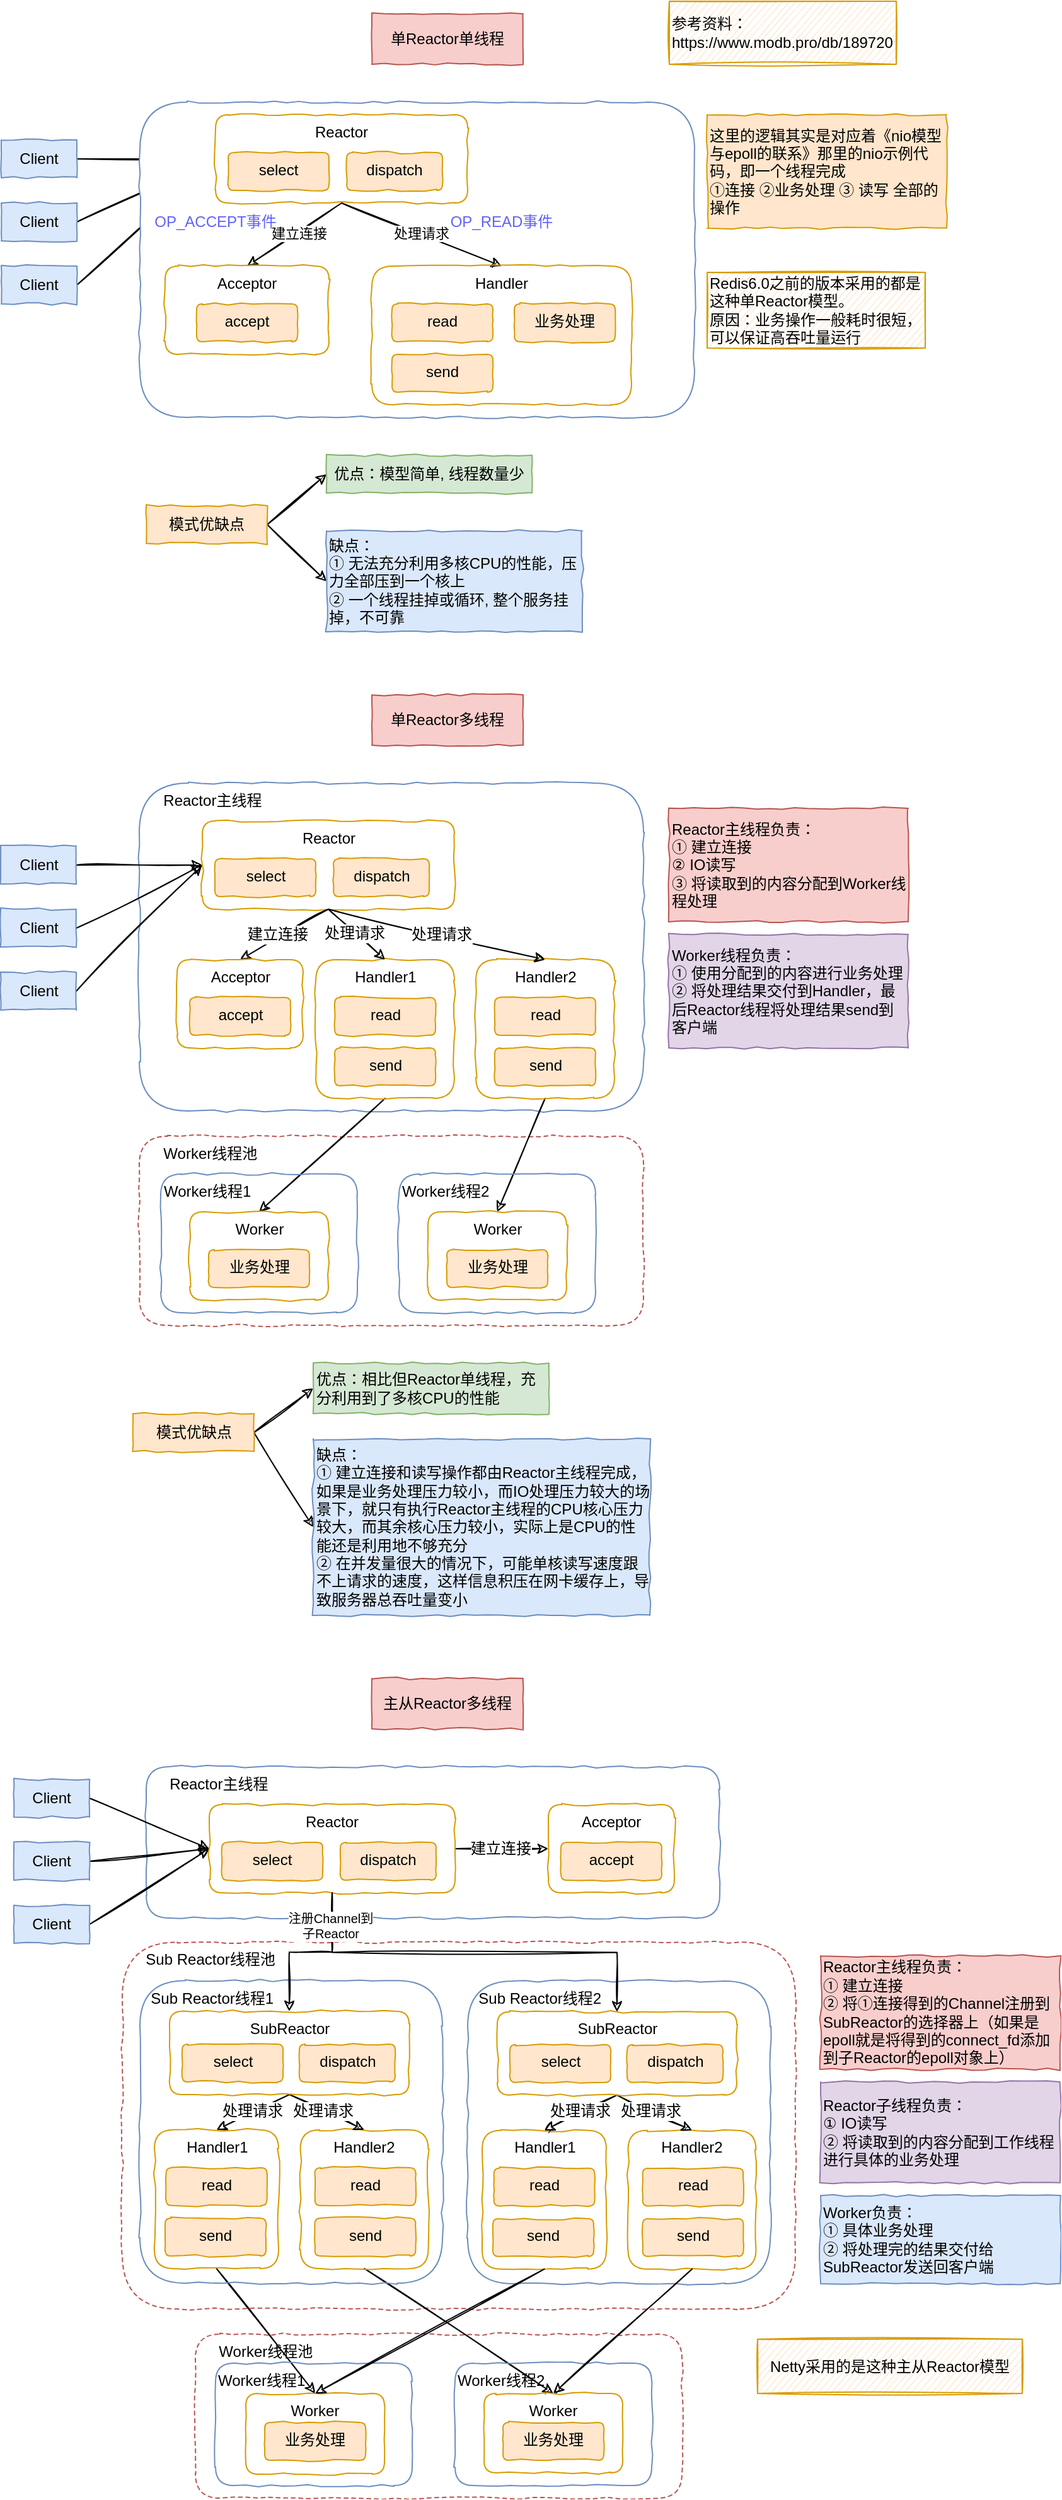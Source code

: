 <mxfile>
    <diagram id="I86MAwql4gNrDcnPmCuA" name="第 1 页">
        <mxGraphModel dx="964" dy="665" grid="1" gridSize="10" guides="1" tooltips="1" connect="1" arrows="1" fold="1" page="1" pageScale="1" pageWidth="827" pageHeight="1169" math="0" shadow="0">
            <root>
                <mxCell id="0"/>
                <mxCell id="1" parent="0"/>
                <mxCell id="76" value="&amp;nbsp; &amp;nbsp; &amp;nbsp;Worker线程池" style="rounded=1;whiteSpace=wrap;html=1;comic=1;fillColor=#FFFFFF;strokeColor=#b85450;align=left;verticalAlign=top;dashed=1;" parent="1" vertex="1">
                    <mxGeometry x="169.5" y="930" width="400" height="150" as="geometry"/>
                </mxCell>
                <mxCell id="145" value="&amp;nbsp; &amp;nbsp; &amp;nbsp;Worker线程池" style="rounded=1;whiteSpace=wrap;html=1;comic=1;fillColor=#FFFFFF;strokeColor=#b85450;align=left;verticalAlign=top;dashed=1;" parent="1" vertex="1">
                    <mxGeometry x="214" y="1880" width="386" height="130" as="geometry"/>
                </mxCell>
                <mxCell id="153" value="&amp;nbsp; &amp;nbsp; &amp;nbsp;Sub Reactor线程池" style="rounded=1;whiteSpace=wrap;html=1;comic=1;fillColor=#FFFFFF;strokeColor=#b85450;align=left;verticalAlign=top;dashed=1;" parent="1" vertex="1">
                    <mxGeometry x="156" y="1569.17" width="534" height="290.83" as="geometry"/>
                </mxCell>
                <mxCell id="2" value="单Reactor单线程" style="rounded=0;whiteSpace=wrap;html=1;comic=1;fillColor=#f8cecc;strokeColor=#b85450;" parent="1" vertex="1">
                    <mxGeometry x="354" y="40" width="120" height="40" as="geometry"/>
                </mxCell>
                <mxCell id="8" style="edgeStyle=none;html=1;exitX=1;exitY=0.5;exitDx=0;exitDy=0;entryX=0;entryY=0.5;entryDx=0;entryDy=0;sketch=1;" parent="1" source="3" target="7" edge="1">
                    <mxGeometry relative="1" as="geometry"/>
                </mxCell>
                <mxCell id="3" value="Client" style="rounded=0;whiteSpace=wrap;html=1;comic=1;fillColor=#dae8fc;strokeColor=#6c8ebf;" parent="1" vertex="1">
                    <mxGeometry x="60" y="140" width="60" height="30" as="geometry"/>
                </mxCell>
                <mxCell id="9" style="edgeStyle=none;html=1;exitX=1;exitY=0.5;exitDx=0;exitDy=0;entryX=0;entryY=0.5;entryDx=0;entryDy=0;sketch=1;" parent="1" source="4" target="7" edge="1">
                    <mxGeometry relative="1" as="geometry"/>
                </mxCell>
                <mxCell id="4" value="Client" style="rounded=0;whiteSpace=wrap;html=1;comic=1;fillColor=#dae8fc;strokeColor=#6c8ebf;" parent="1" vertex="1">
                    <mxGeometry x="60" y="190" width="60" height="30" as="geometry"/>
                </mxCell>
                <mxCell id="10" style="edgeStyle=none;sketch=1;html=1;exitX=1;exitY=0.5;exitDx=0;exitDy=0;entryX=0;entryY=0.5;entryDx=0;entryDy=0;" parent="1" source="5" target="7" edge="1">
                    <mxGeometry relative="1" as="geometry"/>
                </mxCell>
                <mxCell id="5" value="Client" style="rounded=0;whiteSpace=wrap;html=1;comic=1;fillColor=#dae8fc;strokeColor=#6c8ebf;" parent="1" vertex="1">
                    <mxGeometry x="60" y="240" width="60" height="30" as="geometry"/>
                </mxCell>
                <mxCell id="6" value="" style="rounded=1;whiteSpace=wrap;html=1;comic=1;fillColor=#FFFFFF;strokeColor=#6c8ebf;align=left;verticalAlign=top;" parent="1" vertex="1">
                    <mxGeometry x="170" y="110" width="440" height="250" as="geometry"/>
                </mxCell>
                <mxCell id="17" style="edgeStyle=none;sketch=1;html=1;exitX=0.5;exitY=1;exitDx=0;exitDy=0;entryX=0.5;entryY=0;entryDx=0;entryDy=0;" parent="1" source="7" target="14" edge="1">
                    <mxGeometry relative="1" as="geometry"/>
                </mxCell>
                <mxCell id="18" value="建立连接" style="edgeLabel;html=1;align=center;verticalAlign=middle;resizable=0;points=[];" parent="17" vertex="1" connectable="0">
                    <mxGeometry x="0.349" y="2" relative="1" as="geometry">
                        <mxPoint x="15" y="-12" as="offset"/>
                    </mxGeometry>
                </mxCell>
                <mxCell id="22" style="edgeStyle=none;sketch=1;html=1;exitX=0.5;exitY=1;exitDx=0;exitDy=0;entryX=0.5;entryY=0;entryDx=0;entryDy=0;" parent="1" source="7" target="20" edge="1">
                    <mxGeometry relative="1" as="geometry"/>
                </mxCell>
                <mxCell id="23" value="处理请求" style="edgeLabel;html=1;align=center;verticalAlign=middle;resizable=0;points=[];" parent="22" vertex="1" connectable="0">
                    <mxGeometry x="-0.228" y="-3" relative="1" as="geometry">
                        <mxPoint x="15" y="2" as="offset"/>
                    </mxGeometry>
                </mxCell>
                <mxCell id="16" value="" style="group" parent="1" vertex="1" connectable="0">
                    <mxGeometry x="190" y="240" width="130" height="70" as="geometry"/>
                </mxCell>
                <mxCell id="14" value="Acceptor" style="rounded=1;whiteSpace=wrap;html=1;comic=1;fillColor=none;strokeColor=#d79b00;align=center;absoluteArcSize=0;verticalAlign=top;" parent="16" vertex="1">
                    <mxGeometry width="130" height="70" as="geometry"/>
                </mxCell>
                <mxCell id="15" value="accept" style="rounded=1;whiteSpace=wrap;html=1;comic=1;fillColor=#ffe6cc;strokeColor=#d79b00;align=center;absoluteArcSize=0;verticalAlign=top;" parent="16" vertex="1">
                    <mxGeometry x="25" y="30" width="80" height="30" as="geometry"/>
                </mxCell>
                <mxCell id="20" value="Handler" style="rounded=1;whiteSpace=wrap;html=1;comic=1;fillColor=none;strokeColor=#d79b00;align=center;absoluteArcSize=0;verticalAlign=top;" parent="1" vertex="1">
                    <mxGeometry x="354" y="240" width="206" height="110" as="geometry"/>
                </mxCell>
                <mxCell id="21" value="read" style="rounded=1;whiteSpace=wrap;html=1;comic=1;fillColor=#ffe6cc;strokeColor=#d79b00;align=center;absoluteArcSize=0;verticalAlign=top;" parent="1" vertex="1">
                    <mxGeometry x="370" y="270" width="80" height="30" as="geometry"/>
                </mxCell>
                <mxCell id="24" value="send" style="rounded=1;whiteSpace=wrap;html=1;comic=1;fillColor=#ffe6cc;strokeColor=#d79b00;align=center;absoluteArcSize=0;verticalAlign=top;" parent="1" vertex="1">
                    <mxGeometry x="370" y="310" width="80" height="30" as="geometry"/>
                </mxCell>
                <mxCell id="25" value="业务处理" style="rounded=1;whiteSpace=wrap;html=1;comic=1;fillColor=#ffe6cc;strokeColor=#d79b00;align=center;absoluteArcSize=0;verticalAlign=top;" parent="1" vertex="1">
                    <mxGeometry x="467" y="270" width="80" height="30" as="geometry"/>
                </mxCell>
                <mxCell id="26" value="这里的逻辑其实是对应着《nio模型与epoll的联系》那里的nio示例代码，即一个线程完成&lt;br&gt;①连接 ②业务处理 ③ 读写 全部的操作" style="rounded=0;whiteSpace=wrap;html=1;comic=1;fillColor=#ffe6cc;strokeColor=#d79b00;align=left;absoluteArcSize=0;verticalAlign=middle;" parent="1" vertex="1">
                    <mxGeometry x="620" y="120" width="190" height="90" as="geometry"/>
                </mxCell>
                <mxCell id="27" value="&lt;font style=&quot;font-size: 12px&quot; color=&quot;#6262fc&quot;&gt;OP_ACCEPT事件&lt;/font&gt;" style="rounded=0;whiteSpace=wrap;html=1;comic=1;fillColor=none;strokeColor=none;align=center;absoluteArcSize=0;verticalAlign=middle;sketch=1;" parent="1" vertex="1">
                    <mxGeometry x="180" y="190" width="100" height="30" as="geometry"/>
                </mxCell>
                <mxCell id="28" value="&lt;font style=&quot;font-size: 12px&quot; color=&quot;#6262fc&quot;&gt;OP_READ事件&lt;/font&gt;" style="rounded=0;whiteSpace=wrap;html=1;comic=1;fillColor=none;strokeColor=none;align=center;absoluteArcSize=0;verticalAlign=middle;sketch=1;" parent="1" vertex="1">
                    <mxGeometry x="407" y="190" width="100" height="30" as="geometry"/>
                </mxCell>
                <mxCell id="32" style="edgeStyle=none;sketch=1;html=1;exitX=1;exitY=0.5;exitDx=0;exitDy=0;entryX=0;entryY=0.5;entryDx=0;entryDy=0;fontSize=10;fontColor=#6262FC;" parent="1" source="29" target="30" edge="1">
                    <mxGeometry relative="1" as="geometry"/>
                </mxCell>
                <mxCell id="33" style="edgeStyle=none;sketch=1;html=1;exitX=1;exitY=0.5;exitDx=0;exitDy=0;entryX=0;entryY=0.5;entryDx=0;entryDy=0;fontSize=10;fontColor=#6262FC;" parent="1" source="29" target="31" edge="1">
                    <mxGeometry relative="1" as="geometry"/>
                </mxCell>
                <mxCell id="29" value="模式优缺点" style="rounded=0;whiteSpace=wrap;html=1;comic=1;fillColor=#ffe6cc;strokeColor=#d79b00;align=center;absoluteArcSize=0;verticalAlign=middle;" parent="1" vertex="1">
                    <mxGeometry x="175" y="430" width="96" height="30" as="geometry"/>
                </mxCell>
                <mxCell id="30" value="优点：模型简单, 线程数量少" style="rounded=0;whiteSpace=wrap;html=1;comic=1;fillColor=#d5e8d4;strokeColor=#82b366;align=center;absoluteArcSize=0;verticalAlign=middle;" parent="1" vertex="1">
                    <mxGeometry x="318" y="390" width="163" height="30" as="geometry"/>
                </mxCell>
                <mxCell id="31" value="缺点：&lt;br&gt;① 无法充分利用多核CPU的性能，压力全部压到一个核上&lt;br&gt;②&amp;nbsp;⼀个线程挂掉或循环, 整个服务挂掉，不可靠" style="rounded=0;whiteSpace=wrap;html=1;comic=1;fillColor=#dae8fc;strokeColor=#6c8ebf;align=left;absoluteArcSize=0;verticalAlign=middle;" parent="1" vertex="1">
                    <mxGeometry x="318" y="450" width="203" height="80" as="geometry"/>
                </mxCell>
                <mxCell id="37" value="单Reactor多线程" style="rounded=0;whiteSpace=wrap;html=1;comic=1;fillColor=#f8cecc;strokeColor=#b85450;" parent="1" vertex="1">
                    <mxGeometry x="354" y="580" width="120" height="40" as="geometry"/>
                </mxCell>
                <mxCell id="38" value="&amp;nbsp; &amp;nbsp; &amp;nbsp;Reactor主线程" style="rounded=1;whiteSpace=wrap;html=1;comic=1;fillColor=#FFFFFF;strokeColor=#6c8ebf;align=left;verticalAlign=top;" parent="1" vertex="1">
                    <mxGeometry x="169.5" y="650" width="400" height="260" as="geometry"/>
                </mxCell>
                <mxCell id="48" style="edgeStyle=none;sketch=1;html=1;exitX=1;exitY=0.5;exitDx=0;exitDy=0;entryX=0;entryY=0.5;entryDx=0;entryDy=0;fontSize=10;fontColor=#6262FC;" parent="1" source="39" target="45" edge="1">
                    <mxGeometry relative="1" as="geometry"/>
                </mxCell>
                <mxCell id="39" value="Client" style="rounded=0;whiteSpace=wrap;html=1;comic=1;fillColor=#dae8fc;strokeColor=#6c8ebf;" parent="1" vertex="1">
                    <mxGeometry x="59.5" y="700" width="60" height="30" as="geometry"/>
                </mxCell>
                <mxCell id="49" style="edgeStyle=none;sketch=1;html=1;exitX=1;exitY=0.5;exitDx=0;exitDy=0;fontSize=10;fontColor=#6262FC;entryX=0;entryY=0.5;entryDx=0;entryDy=0;" parent="1" source="40" target="45" edge="1">
                    <mxGeometry relative="1" as="geometry"/>
                </mxCell>
                <mxCell id="40" value="Client" style="rounded=0;whiteSpace=wrap;html=1;comic=1;fillColor=#dae8fc;strokeColor=#6c8ebf;" parent="1" vertex="1">
                    <mxGeometry x="59.5" y="750" width="60" height="30" as="geometry"/>
                </mxCell>
                <mxCell id="50" style="edgeStyle=none;sketch=1;html=1;exitX=1;exitY=0.5;exitDx=0;exitDy=0;entryX=0;entryY=0.5;entryDx=0;entryDy=0;fontSize=10;fontColor=#6262FC;" parent="1" source="41" target="45" edge="1">
                    <mxGeometry relative="1" as="geometry"/>
                </mxCell>
                <mxCell id="41" value="Client" style="rounded=0;whiteSpace=wrap;html=1;comic=1;fillColor=#dae8fc;strokeColor=#6c8ebf;" parent="1" vertex="1">
                    <mxGeometry x="59.5" y="800" width="60" height="30" as="geometry"/>
                </mxCell>
                <mxCell id="43" value="" style="group" parent="1" vertex="1" connectable="0">
                    <mxGeometry x="230" y="120" width="200" height="70" as="geometry"/>
                </mxCell>
                <mxCell id="7" value="Reactor" style="rounded=1;whiteSpace=wrap;html=1;comic=1;fillColor=none;strokeColor=#d79b00;align=center;absoluteArcSize=0;verticalAlign=top;" parent="43" vertex="1">
                    <mxGeometry width="200" height="70" as="geometry"/>
                </mxCell>
                <mxCell id="12" value="select" style="rounded=1;whiteSpace=wrap;html=1;comic=1;fillColor=#ffe6cc;strokeColor=#d79b00;align=center;absoluteArcSize=0;verticalAlign=top;" parent="43" vertex="1">
                    <mxGeometry x="10" y="30" width="80" height="30" as="geometry"/>
                </mxCell>
                <mxCell id="13" value="dispatch" style="rounded=1;whiteSpace=wrap;html=1;comic=1;fillColor=#ffe6cc;strokeColor=#d79b00;align=center;absoluteArcSize=0;verticalAlign=top;" parent="43" vertex="1">
                    <mxGeometry x="104" y="30" width="76" height="30" as="geometry"/>
                </mxCell>
                <mxCell id="44" value="" style="group" parent="1" vertex="1" connectable="0">
                    <mxGeometry x="219.5" y="680" width="200" height="70" as="geometry"/>
                </mxCell>
                <mxCell id="45" value="Reactor" style="rounded=1;whiteSpace=wrap;html=1;comic=1;fillColor=none;strokeColor=#d79b00;align=center;absoluteArcSize=0;verticalAlign=top;" parent="44" vertex="1">
                    <mxGeometry width="200" height="70" as="geometry"/>
                </mxCell>
                <mxCell id="46" value="select" style="rounded=1;whiteSpace=wrap;html=1;comic=1;fillColor=#ffe6cc;strokeColor=#d79b00;align=center;absoluteArcSize=0;verticalAlign=top;" parent="44" vertex="1">
                    <mxGeometry x="10" y="30" width="80" height="30" as="geometry"/>
                </mxCell>
                <mxCell id="47" value="dispatch" style="rounded=1;whiteSpace=wrap;html=1;comic=1;fillColor=#ffe6cc;strokeColor=#d79b00;align=center;absoluteArcSize=0;verticalAlign=top;" parent="44" vertex="1">
                    <mxGeometry x="104" y="30" width="76" height="30" as="geometry"/>
                </mxCell>
                <mxCell id="54" style="edgeStyle=none;sketch=1;html=1;exitX=0.5;exitY=1;exitDx=0;exitDy=0;entryX=0.5;entryY=0;entryDx=0;entryDy=0;fontSize=10;fontColor=#6262FC;" parent="1" source="45" target="52" edge="1">
                    <mxGeometry relative="1" as="geometry"/>
                </mxCell>
                <mxCell id="73" value="&lt;font color=&quot;#000000&quot; style=&quot;font-size: 12px&quot;&gt;建立连接&lt;/font&gt;" style="edgeLabel;html=1;align=center;verticalAlign=middle;resizable=0;points=[];fontSize=10;fontColor=#6262FC;" parent="54" vertex="1" connectable="0">
                    <mxGeometry x="0.226" y="-1" relative="1" as="geometry">
                        <mxPoint x="3" y="-4" as="offset"/>
                    </mxGeometry>
                </mxCell>
                <mxCell id="55" value="Redis6.0之前的版本采用的都是这种单Reactor模型。&lt;br&gt;原因：业务操作一般耗时很短，可以保证高吞吐量运行" style="rounded=0;whiteSpace=wrap;html=1;comic=1;fillColor=#ffe6cc;strokeColor=#d79b00;align=left;absoluteArcSize=0;verticalAlign=middle;sketch=1;" parent="1" vertex="1">
                    <mxGeometry x="620" y="245" width="173" height="60" as="geometry"/>
                </mxCell>
                <mxCell id="85" style="edgeStyle=none;sketch=1;html=1;exitX=0.5;exitY=1;exitDx=0;exitDy=0;entryX=0.5;entryY=0;entryDx=0;entryDy=0;fontSize=10;fontColor=#000000;" parent="1" source="57" target="80" edge="1">
                    <mxGeometry relative="1" as="geometry"/>
                </mxCell>
                <mxCell id="57" value="Handler1" style="rounded=1;whiteSpace=wrap;html=1;comic=1;fillColor=none;strokeColor=#d79b00;align=center;absoluteArcSize=0;verticalAlign=top;" parent="1" vertex="1">
                    <mxGeometry x="309.5" y="790" width="110" height="110" as="geometry"/>
                </mxCell>
                <mxCell id="58" value="read" style="rounded=1;whiteSpace=wrap;html=1;comic=1;fillColor=#ffe6cc;strokeColor=#d79b00;align=center;absoluteArcSize=0;verticalAlign=top;" parent="1" vertex="1">
                    <mxGeometry x="324.5" y="820" width="80" height="30" as="geometry"/>
                </mxCell>
                <mxCell id="61" value="send" style="rounded=1;whiteSpace=wrap;html=1;comic=1;fillColor=#ffe6cc;strokeColor=#d79b00;align=center;absoluteArcSize=0;verticalAlign=top;" parent="1" vertex="1">
                    <mxGeometry x="324.5" y="860" width="80" height="30" as="geometry"/>
                </mxCell>
                <mxCell id="52" value="Acceptor" style="rounded=1;whiteSpace=wrap;html=1;comic=1;fillColor=none;strokeColor=#d79b00;align=center;absoluteArcSize=0;verticalAlign=top;" parent="1" vertex="1">
                    <mxGeometry x="199.5" y="790" width="100" height="70" as="geometry"/>
                </mxCell>
                <mxCell id="53" value="accept" style="rounded=1;whiteSpace=wrap;html=1;comic=1;fillColor=#ffe6cc;strokeColor=#d79b00;align=center;absoluteArcSize=0;verticalAlign=top;" parent="1" vertex="1">
                    <mxGeometry x="209.5" y="820" width="80" height="30" as="geometry"/>
                </mxCell>
                <mxCell id="86" style="edgeStyle=none;sketch=1;html=1;exitX=0.5;exitY=1;exitDx=0;exitDy=0;entryX=0.5;entryY=0;entryDx=0;entryDy=0;fontSize=10;fontColor=#000000;" parent="1" source="68" target="83" edge="1">
                    <mxGeometry relative="1" as="geometry"/>
                </mxCell>
                <mxCell id="68" value="Handler2" style="rounded=1;whiteSpace=wrap;html=1;comic=1;fillColor=none;strokeColor=#d79b00;align=center;absoluteArcSize=0;verticalAlign=top;" parent="1" vertex="1">
                    <mxGeometry x="436.5" y="790" width="110" height="110" as="geometry"/>
                </mxCell>
                <mxCell id="69" value="read" style="rounded=1;whiteSpace=wrap;html=1;comic=1;fillColor=#ffe6cc;strokeColor=#d79b00;align=center;absoluteArcSize=0;verticalAlign=top;" parent="1" vertex="1">
                    <mxGeometry x="451.5" y="820" width="80" height="30" as="geometry"/>
                </mxCell>
                <mxCell id="70" value="send" style="rounded=1;whiteSpace=wrap;html=1;comic=1;fillColor=#ffe6cc;strokeColor=#d79b00;align=center;absoluteArcSize=0;verticalAlign=top;" parent="1" vertex="1">
                    <mxGeometry x="451.5" y="860" width="80" height="30" as="geometry"/>
                </mxCell>
                <mxCell id="71" style="edgeStyle=none;sketch=1;html=1;exitX=0.5;exitY=1;exitDx=0;exitDy=0;entryX=0.5;entryY=0;entryDx=0;entryDy=0;fontSize=10;fontColor=#6262FC;" parent="1" source="45" target="57" edge="1">
                    <mxGeometry relative="1" as="geometry"/>
                </mxCell>
                <mxCell id="74" value="&lt;font style=&quot;font-size: 12px&quot;&gt;处理请求&lt;/font&gt;" style="edgeLabel;html=1;align=center;verticalAlign=middle;resizable=0;points=[];fontSize=10;fontColor=#000000;" parent="71" vertex="1" connectable="0">
                    <mxGeometry x="0.467" relative="1" as="geometry">
                        <mxPoint x="-13" y="-10" as="offset"/>
                    </mxGeometry>
                </mxCell>
                <mxCell id="72" style="edgeStyle=none;sketch=1;html=1;exitX=0.5;exitY=1;exitDx=0;exitDy=0;entryX=0.5;entryY=0;entryDx=0;entryDy=0;fontSize=10;fontColor=#6262FC;" parent="1" source="45" target="68" edge="1">
                    <mxGeometry relative="1" as="geometry"/>
                </mxCell>
                <mxCell id="75" value="&lt;font style=&quot;font-size: 12px&quot;&gt;处理请求&lt;/font&gt;" style="edgeLabel;html=1;align=center;verticalAlign=middle;resizable=0;points=[];fontSize=10;fontColor=#000000;" parent="72" vertex="1" connectable="0">
                    <mxGeometry x="-0.148" y="-1" relative="1" as="geometry">
                        <mxPoint x="16" y="2" as="offset"/>
                    </mxGeometry>
                </mxCell>
                <mxCell id="77" value="Worker线程1" style="rounded=1;whiteSpace=wrap;html=1;comic=1;fillColor=none;strokeColor=#6c8ebf;align=left;verticalAlign=top;" parent="1" vertex="1">
                    <mxGeometry x="186.5" y="960" width="156" height="110" as="geometry"/>
                </mxCell>
                <mxCell id="80" value="Worker" style="rounded=1;whiteSpace=wrap;html=1;comic=1;fillColor=none;strokeColor=#d79b00;align=center;absoluteArcSize=0;verticalAlign=top;" parent="1" vertex="1">
                    <mxGeometry x="209.5" y="990" width="110" height="70" as="geometry"/>
                </mxCell>
                <mxCell id="81" value="业务处理" style="rounded=1;whiteSpace=wrap;html=1;comic=1;fillColor=#ffe6cc;strokeColor=#d79b00;align=center;absoluteArcSize=0;verticalAlign=top;" parent="1" vertex="1">
                    <mxGeometry x="224.5" y="1020" width="80" height="30" as="geometry"/>
                </mxCell>
                <mxCell id="82" value="Worker线程2" style="rounded=1;whiteSpace=wrap;html=1;comic=1;fillColor=none;strokeColor=#6c8ebf;align=left;verticalAlign=top;" parent="1" vertex="1">
                    <mxGeometry x="375.5" y="960" width="156" height="110" as="geometry"/>
                </mxCell>
                <mxCell id="83" value="Worker" style="rounded=1;whiteSpace=wrap;html=1;comic=1;fillColor=none;strokeColor=#d79b00;align=center;absoluteArcSize=0;verticalAlign=top;" parent="1" vertex="1">
                    <mxGeometry x="398.5" y="990" width="110" height="70" as="geometry"/>
                </mxCell>
                <mxCell id="84" value="业务处理" style="rounded=1;whiteSpace=wrap;html=1;comic=1;fillColor=#ffe6cc;strokeColor=#d79b00;align=center;absoluteArcSize=0;verticalAlign=top;" parent="1" vertex="1">
                    <mxGeometry x="413.5" y="1020" width="80" height="30" as="geometry"/>
                </mxCell>
                <mxCell id="87" value="Reactor主线程负责：&lt;br&gt;① 建立连接&lt;br&gt;② IO读写&lt;br&gt;③ 将读取到的内容分配到Worker线程处理" style="rounded=0;whiteSpace=wrap;html=1;comic=1;fillColor=#f8cecc;strokeColor=#b85450;align=left;absoluteArcSize=0;verticalAlign=middle;" parent="1" vertex="1">
                    <mxGeometry x="589.5" y="670" width="190" height="90" as="geometry"/>
                </mxCell>
                <mxCell id="88" value="Worker线程负责：&lt;br&gt;① 使用分配到的内容进行业务处理&lt;br&gt;② 将处理结果交付到Handler，最后Reactor线程将处理结果send到客户端" style="rounded=0;whiteSpace=wrap;html=1;comic=1;fillColor=#e1d5e7;strokeColor=#9673a6;align=left;absoluteArcSize=0;verticalAlign=middle;" parent="1" vertex="1">
                    <mxGeometry x="589.5" y="770" width="190" height="90" as="geometry"/>
                </mxCell>
                <mxCell id="89" style="edgeStyle=none;sketch=1;html=1;exitX=1;exitY=0.5;exitDx=0;exitDy=0;entryX=0;entryY=0.5;entryDx=0;entryDy=0;fontSize=10;fontColor=#6262FC;" parent="1" source="91" target="92" edge="1">
                    <mxGeometry relative="1" as="geometry"/>
                </mxCell>
                <mxCell id="90" style="edgeStyle=none;sketch=1;html=1;exitX=1;exitY=0.5;exitDx=0;exitDy=0;entryX=0;entryY=0.5;entryDx=0;entryDy=0;fontSize=10;fontColor=#6262FC;" parent="1" source="91" target="93" edge="1">
                    <mxGeometry relative="1" as="geometry"/>
                </mxCell>
                <mxCell id="91" value="模式优缺点" style="rounded=0;whiteSpace=wrap;html=1;comic=1;fillColor=#ffe6cc;strokeColor=#d79b00;align=center;absoluteArcSize=0;verticalAlign=middle;" parent="1" vertex="1">
                    <mxGeometry x="164.5" y="1150" width="96" height="30" as="geometry"/>
                </mxCell>
                <mxCell id="92" value="优点：相比但Reactor单线程，充分利用到了多核CPU的性能" style="rounded=0;whiteSpace=wrap;html=1;comic=1;fillColor=#d5e8d4;strokeColor=#82b366;align=left;absoluteArcSize=0;verticalAlign=middle;" parent="1" vertex="1">
                    <mxGeometry x="307.5" y="1110" width="187" height="40" as="geometry"/>
                </mxCell>
                <mxCell id="93" value="缺点：&lt;br&gt;① 建立连接和读写操作都由Reactor主线程完成，如果是业务处理压力较小，而IO处理压力较大的场景下，就只有执行Reactor主线程的CPU核心压力较大，而其余核心压力较小，实际上是CPU的性能还是利用地不够充分&lt;br&gt;② 在并发量很大的情况下，可能单核读写速度跟不上请求的速度，这样信息积压在网卡缓存上，导致服务器总吞吐量变小" style="rounded=0;whiteSpace=wrap;html=1;comic=1;fillColor=#dae8fc;strokeColor=#6c8ebf;align=left;absoluteArcSize=0;verticalAlign=middle;" parent="1" vertex="1">
                    <mxGeometry x="307.5" y="1170" width="267" height="140" as="geometry"/>
                </mxCell>
                <mxCell id="94" value="主从Reactor多线程" style="rounded=0;whiteSpace=wrap;html=1;comic=1;fillColor=#f8cecc;strokeColor=#b85450;" parent="1" vertex="1">
                    <mxGeometry x="354" y="1360" width="120" height="40" as="geometry"/>
                </mxCell>
                <mxCell id="95" value="&amp;nbsp; &amp;nbsp; &amp;nbsp;Reactor主线程" style="rounded=1;whiteSpace=wrap;html=1;comic=1;fillColor=#FFFFFF;strokeColor=#6c8ebf;align=left;verticalAlign=top;" parent="1" vertex="1">
                    <mxGeometry x="175" y="1430" width="455" height="120" as="geometry"/>
                </mxCell>
                <mxCell id="96" style="edgeStyle=none;sketch=1;html=1;exitX=1;exitY=0.5;exitDx=0;exitDy=0;entryX=0;entryY=0.5;entryDx=0;entryDy=0;fontSize=10;fontColor=#6262FC;" parent="1" source="97" target="103" edge="1">
                    <mxGeometry relative="1" as="geometry"/>
                </mxCell>
                <mxCell id="97" value="Client" style="rounded=0;whiteSpace=wrap;html=1;comic=1;fillColor=#dae8fc;strokeColor=#6c8ebf;" parent="1" vertex="1">
                    <mxGeometry x="70" y="1440" width="60" height="30" as="geometry"/>
                </mxCell>
                <mxCell id="98" style="edgeStyle=none;sketch=1;html=1;exitX=1;exitY=0.5;exitDx=0;exitDy=0;fontSize=10;fontColor=#6262FC;entryX=0;entryY=0.5;entryDx=0;entryDy=0;" parent="1" source="99" target="103" edge="1">
                    <mxGeometry relative="1" as="geometry"/>
                </mxCell>
                <mxCell id="99" value="Client" style="rounded=0;whiteSpace=wrap;html=1;comic=1;fillColor=#dae8fc;strokeColor=#6c8ebf;" parent="1" vertex="1">
                    <mxGeometry x="70" y="1490" width="60" height="30" as="geometry"/>
                </mxCell>
                <mxCell id="100" style="edgeStyle=none;sketch=1;html=1;exitX=1;exitY=0.5;exitDx=0;exitDy=0;entryX=0;entryY=0.5;entryDx=0;entryDy=0;fontSize=10;fontColor=#6262FC;" parent="1" source="101" target="103" edge="1">
                    <mxGeometry relative="1" as="geometry"/>
                </mxCell>
                <mxCell id="101" value="Client" style="rounded=0;whiteSpace=wrap;html=1;comic=1;fillColor=#dae8fc;strokeColor=#6c8ebf;" parent="1" vertex="1">
                    <mxGeometry x="70" y="1540" width="60" height="30" as="geometry"/>
                </mxCell>
                <mxCell id="129" style="edgeStyle=none;sketch=1;html=1;exitX=1;exitY=0.5;exitDx=0;exitDy=0;entryX=0;entryY=0.5;entryDx=0;entryDy=0;fontSize=10;fontColor=#6262FC;" parent="1" source="103" target="135" edge="1">
                    <mxGeometry relative="1" as="geometry">
                        <mxPoint x="320" y="1750" as="sourcePoint"/>
                    </mxGeometry>
                </mxCell>
                <mxCell id="130" value="&lt;font color=&quot;#000000&quot; style=&quot;font-size: 12px&quot;&gt;建立连接&lt;/font&gt;" style="edgeLabel;html=1;align=center;verticalAlign=middle;resizable=0;points=[];fontSize=10;fontColor=#6262FC;" parent="129" vertex="1" connectable="0">
                    <mxGeometry x="0.226" y="-1" relative="1" as="geometry">
                        <mxPoint x="-10" y="-1" as="offset"/>
                    </mxGeometry>
                </mxCell>
                <mxCell id="131" style="edgeStyle=none;sketch=1;html=1;exitX=0.5;exitY=1;exitDx=0;exitDy=0;entryX=0.5;entryY=0;entryDx=0;entryDy=0;fontSize=10;fontColor=#000000;" parent="1" source="132" target="147" edge="1">
                    <mxGeometry relative="1" as="geometry"/>
                </mxCell>
                <mxCell id="137" style="edgeStyle=none;sketch=1;html=1;exitX=0.5;exitY=1;exitDx=0;exitDy=0;entryX=0.5;entryY=0;entryDx=0;entryDy=0;fontSize=10;fontColor=#000000;" parent="1" source="138" target="150" edge="1">
                    <mxGeometry relative="1" as="geometry">
                        <mxPoint x="290" y="1819.17" as="targetPoint"/>
                    </mxGeometry>
                </mxCell>
                <mxCell id="146" value="Worker线程1" style="rounded=1;whiteSpace=wrap;html=1;comic=1;fillColor=none;strokeColor=#6c8ebf;align=left;verticalAlign=top;" parent="1" vertex="1">
                    <mxGeometry x="230" y="1903" width="156" height="97" as="geometry"/>
                </mxCell>
                <mxCell id="147" value="Worker" style="rounded=1;whiteSpace=wrap;html=1;comic=1;fillColor=none;strokeColor=#d79b00;align=center;absoluteArcSize=0;verticalAlign=top;" parent="1" vertex="1">
                    <mxGeometry x="254" y="1927" width="110" height="64" as="geometry"/>
                </mxCell>
                <mxCell id="148" value="业务处理" style="rounded=1;whiteSpace=wrap;html=1;comic=1;fillColor=#ffe6cc;strokeColor=#d79b00;align=center;absoluteArcSize=0;verticalAlign=top;" parent="1" vertex="1">
                    <mxGeometry x="269" y="1950" width="80" height="30" as="geometry"/>
                </mxCell>
                <mxCell id="149" value="Worker线程2" style="rounded=1;whiteSpace=wrap;html=1;comic=1;fillColor=none;strokeColor=#6c8ebf;align=left;verticalAlign=top;" parent="1" vertex="1">
                    <mxGeometry x="420" y="1903" width="156" height="97" as="geometry"/>
                </mxCell>
                <mxCell id="150" value="Worker" style="rounded=1;whiteSpace=wrap;html=1;comic=1;fillColor=none;strokeColor=#d79b00;align=center;absoluteArcSize=0;verticalAlign=top;" parent="1" vertex="1">
                    <mxGeometry x="443" y="1927" width="110" height="63" as="geometry"/>
                </mxCell>
                <mxCell id="151" value="业务处理" style="rounded=1;whiteSpace=wrap;html=1;comic=1;fillColor=#ffe6cc;strokeColor=#d79b00;align=center;absoluteArcSize=0;verticalAlign=top;" parent="1" vertex="1">
                    <mxGeometry x="458" y="1950" width="80" height="30" as="geometry"/>
                </mxCell>
                <mxCell id="152" value="" style="group" parent="1" vertex="1" connectable="0">
                    <mxGeometry x="494" y="1460" width="100" height="70" as="geometry"/>
                </mxCell>
                <mxCell id="135" value="Acceptor" style="rounded=1;whiteSpace=wrap;html=1;comic=1;fillColor=none;strokeColor=#d79b00;align=center;absoluteArcSize=0;verticalAlign=top;" parent="152" vertex="1">
                    <mxGeometry width="100" height="70" as="geometry"/>
                </mxCell>
                <mxCell id="136" value="accept" style="rounded=1;whiteSpace=wrap;html=1;comic=1;fillColor=#ffe6cc;strokeColor=#d79b00;align=center;absoluteArcSize=0;verticalAlign=top;" parent="152" vertex="1">
                    <mxGeometry x="10" y="30" width="80" height="30" as="geometry"/>
                </mxCell>
                <mxCell id="157" value="" style="group" parent="1" vertex="1" connectable="0">
                    <mxGeometry x="225" y="1460" width="195" height="70" as="geometry"/>
                </mxCell>
                <mxCell id="103" value="Reactor" style="rounded=1;whiteSpace=wrap;html=1;comic=1;fillColor=none;strokeColor=#d79b00;align=center;absoluteArcSize=0;verticalAlign=top;" parent="157" vertex="1">
                    <mxGeometry width="195" height="70" as="geometry"/>
                </mxCell>
                <mxCell id="104" value="select" style="rounded=1;whiteSpace=wrap;html=1;comic=1;fillColor=#ffe6cc;strokeColor=#d79b00;align=center;absoluteArcSize=0;verticalAlign=top;" parent="157" vertex="1">
                    <mxGeometry x="10" y="30" width="80" height="30" as="geometry"/>
                </mxCell>
                <mxCell id="105" value="dispatch" style="rounded=1;whiteSpace=wrap;html=1;comic=1;fillColor=#ffe6cc;strokeColor=#d79b00;align=center;absoluteArcSize=0;verticalAlign=top;" parent="157" vertex="1">
                    <mxGeometry x="104" y="30" width="76" height="30" as="geometry"/>
                </mxCell>
                <mxCell id="167" value="" style="group" parent="1" vertex="1" connectable="0">
                    <mxGeometry x="170" y="1599.58" width="240" height="240" as="geometry"/>
                </mxCell>
                <mxCell id="164" value="&amp;nbsp; Sub Reactor线程1" style="rounded=1;whiteSpace=wrap;html=1;comic=1;fillColor=none;strokeColor=#6c8ebf;align=left;verticalAlign=top;" parent="167" vertex="1">
                    <mxGeometry width="240" height="240" as="geometry"/>
                </mxCell>
                <mxCell id="132" value="Handler1" style="rounded=1;whiteSpace=wrap;html=1;comic=1;fillColor=none;strokeColor=#d79b00;align=center;absoluteArcSize=0;verticalAlign=top;" parent="167" vertex="1">
                    <mxGeometry x="11.5" y="118.39" width="98.5" height="110" as="geometry"/>
                </mxCell>
                <mxCell id="133" value="read" style="rounded=1;whiteSpace=wrap;html=1;comic=1;fillColor=#ffe6cc;strokeColor=#d79b00;align=center;absoluteArcSize=0;verticalAlign=top;" parent="167" vertex="1">
                    <mxGeometry x="20.75" y="148.39" width="80" height="30" as="geometry"/>
                </mxCell>
                <mxCell id="134" value="send" style="rounded=1;whiteSpace=wrap;html=1;comic=1;fillColor=#ffe6cc;strokeColor=#d79b00;align=center;absoluteArcSize=0;verticalAlign=top;" parent="167" vertex="1">
                    <mxGeometry x="20" y="188.39" width="80" height="30" as="geometry"/>
                </mxCell>
                <mxCell id="138" value="Handler2" style="rounded=1;whiteSpace=wrap;html=1;comic=1;fillColor=none;strokeColor=#d79b00;align=center;absoluteArcSize=0;verticalAlign=top;" parent="167" vertex="1">
                    <mxGeometry x="127.25" y="118.39" width="101.5" height="110" as="geometry"/>
                </mxCell>
                <mxCell id="139" value="read" style="rounded=1;whiteSpace=wrap;html=1;comic=1;fillColor=#ffe6cc;strokeColor=#d79b00;align=center;absoluteArcSize=0;verticalAlign=top;" parent="167" vertex="1">
                    <mxGeometry x="138.75" y="148.39" width="80" height="30" as="geometry"/>
                </mxCell>
                <mxCell id="140" value="send" style="rounded=1;whiteSpace=wrap;html=1;comic=1;fillColor=#ffe6cc;strokeColor=#d79b00;align=center;absoluteArcSize=0;verticalAlign=top;" parent="167" vertex="1">
                    <mxGeometry x="138.75" y="188.39" width="80" height="30" as="geometry"/>
                </mxCell>
                <mxCell id="141" style="edgeStyle=none;sketch=1;html=1;exitX=0.5;exitY=1;exitDx=0;exitDy=0;entryX=0.5;entryY=0;entryDx=0;entryDy=0;fontSize=10;fontColor=#6262FC;" parent="167" source="159" target="132" edge="1">
                    <mxGeometry relative="1" as="geometry">
                        <mxPoint x="187" y="240.42" as="sourcePoint"/>
                    </mxGeometry>
                </mxCell>
                <mxCell id="142" value="&lt;font style=&quot;font-size: 12px&quot;&gt;处理请求&lt;/font&gt;" style="edgeLabel;html=1;align=center;verticalAlign=middle;resizable=0;points=[];fontSize=10;fontColor=#000000;" parent="141" vertex="1" connectable="0">
                    <mxGeometry x="0.467" relative="1" as="geometry">
                        <mxPoint x="13" y="-8" as="offset"/>
                    </mxGeometry>
                </mxCell>
                <mxCell id="143" style="edgeStyle=none;sketch=1;html=1;exitX=0.5;exitY=1;exitDx=0;exitDy=0;entryX=0.5;entryY=0;entryDx=0;entryDy=0;fontSize=10;fontColor=#6262FC;" parent="167" source="159" target="138" edge="1">
                    <mxGeometry relative="1" as="geometry">
                        <mxPoint x="187" y="240.42" as="sourcePoint"/>
                    </mxGeometry>
                </mxCell>
                <mxCell id="144" value="&lt;font style=&quot;font-size: 12px&quot;&gt;处理请求&lt;/font&gt;" style="edgeLabel;html=1;align=center;verticalAlign=middle;resizable=0;points=[];fontSize=10;fontColor=#000000;" parent="143" vertex="1" connectable="0">
                    <mxGeometry x="-0.148" y="-1" relative="1" as="geometry">
                        <mxPoint x="1" as="offset"/>
                    </mxGeometry>
                </mxCell>
                <mxCell id="159" value="SubReactor" style="rounded=1;whiteSpace=wrap;html=1;comic=1;fillColor=none;strokeColor=#d79b00;align=center;absoluteArcSize=0;verticalAlign=top;" parent="167" vertex="1">
                    <mxGeometry x="23.5" y="24.42" width="190" height="66" as="geometry"/>
                </mxCell>
                <mxCell id="160" value="select" style="rounded=1;whiteSpace=wrap;html=1;comic=1;fillColor=#ffe6cc;strokeColor=#d79b00;align=center;absoluteArcSize=0;verticalAlign=top;" parent="167" vertex="1">
                    <mxGeometry x="33.5" y="50.42" width="80" height="30" as="geometry"/>
                </mxCell>
                <mxCell id="161" value="dispatch" style="rounded=1;whiteSpace=wrap;html=1;comic=1;fillColor=#ffe6cc;strokeColor=#d79b00;align=center;absoluteArcSize=0;verticalAlign=top;" parent="167" vertex="1">
                    <mxGeometry x="126.5" y="50.42" width="76" height="30" as="geometry"/>
                </mxCell>
                <mxCell id="168" value="" style="group" parent="1" vertex="1" connectable="0">
                    <mxGeometry x="430" y="1600" width="240" height="240" as="geometry"/>
                </mxCell>
                <mxCell id="169" value="&amp;nbsp; Sub Reactor线程2" style="rounded=1;whiteSpace=wrap;html=1;comic=1;fillColor=none;strokeColor=#6c8ebf;align=left;verticalAlign=top;" parent="168" vertex="1">
                    <mxGeometry width="240" height="240" as="geometry"/>
                </mxCell>
                <mxCell id="170" value="Handler1" style="rounded=1;whiteSpace=wrap;html=1;comic=1;fillColor=none;strokeColor=#d79b00;align=center;absoluteArcSize=0;verticalAlign=top;" parent="168" vertex="1">
                    <mxGeometry x="11.5" y="118.39" width="98.5" height="110" as="geometry"/>
                </mxCell>
                <mxCell id="171" value="read" style="rounded=1;whiteSpace=wrap;html=1;comic=1;fillColor=#ffe6cc;strokeColor=#d79b00;align=center;absoluteArcSize=0;verticalAlign=top;" parent="168" vertex="1">
                    <mxGeometry x="20.75" y="148.39" width="80" height="30" as="geometry"/>
                </mxCell>
                <mxCell id="172" value="send" style="rounded=1;whiteSpace=wrap;html=1;comic=1;fillColor=#ffe6cc;strokeColor=#d79b00;align=center;absoluteArcSize=0;verticalAlign=top;" parent="168" vertex="1">
                    <mxGeometry x="20" y="188.39" width="80" height="30" as="geometry"/>
                </mxCell>
                <mxCell id="173" value="Handler2" style="rounded=1;whiteSpace=wrap;html=1;comic=1;fillColor=none;strokeColor=#d79b00;align=center;absoluteArcSize=0;verticalAlign=top;" parent="168" vertex="1">
                    <mxGeometry x="127.25" y="118.39" width="101.5" height="110" as="geometry"/>
                </mxCell>
                <mxCell id="174" value="read" style="rounded=1;whiteSpace=wrap;html=1;comic=1;fillColor=#ffe6cc;strokeColor=#d79b00;align=center;absoluteArcSize=0;verticalAlign=top;" parent="168" vertex="1">
                    <mxGeometry x="138.75" y="148.39" width="80" height="30" as="geometry"/>
                </mxCell>
                <mxCell id="175" value="send" style="rounded=1;whiteSpace=wrap;html=1;comic=1;fillColor=#ffe6cc;strokeColor=#d79b00;align=center;absoluteArcSize=0;verticalAlign=top;" parent="168" vertex="1">
                    <mxGeometry x="138.75" y="188.39" width="80" height="30" as="geometry"/>
                </mxCell>
                <mxCell id="176" style="edgeStyle=none;sketch=1;html=1;exitX=0.5;exitY=1;exitDx=0;exitDy=0;entryX=0.5;entryY=0;entryDx=0;entryDy=0;fontSize=10;fontColor=#6262FC;" parent="168" source="180" target="170" edge="1">
                    <mxGeometry relative="1" as="geometry">
                        <mxPoint x="187" y="240.42" as="sourcePoint"/>
                    </mxGeometry>
                </mxCell>
                <mxCell id="177" value="&lt;font style=&quot;font-size: 12px&quot;&gt;处理请求&lt;/font&gt;" style="edgeLabel;html=1;align=center;verticalAlign=middle;resizable=0;points=[];fontSize=10;fontColor=#000000;" parent="176" vertex="1" connectable="0">
                    <mxGeometry x="0.467" relative="1" as="geometry">
                        <mxPoint x="13" y="-8" as="offset"/>
                    </mxGeometry>
                </mxCell>
                <mxCell id="178" style="edgeStyle=none;sketch=1;html=1;exitX=0.5;exitY=1;exitDx=0;exitDy=0;entryX=0.5;entryY=0;entryDx=0;entryDy=0;fontSize=10;fontColor=#6262FC;" parent="168" source="180" target="173" edge="1">
                    <mxGeometry relative="1" as="geometry">
                        <mxPoint x="187" y="240.42" as="sourcePoint"/>
                    </mxGeometry>
                </mxCell>
                <mxCell id="179" value="&lt;font style=&quot;font-size: 12px&quot;&gt;处理请求&lt;/font&gt;" style="edgeLabel;html=1;align=center;verticalAlign=middle;resizable=0;points=[];fontSize=10;fontColor=#000000;" parent="178" vertex="1" connectable="0">
                    <mxGeometry x="-0.148" y="-1" relative="1" as="geometry">
                        <mxPoint x="1" as="offset"/>
                    </mxGeometry>
                </mxCell>
                <mxCell id="180" value="SubReactor" style="rounded=1;whiteSpace=wrap;html=1;comic=1;fillColor=none;strokeColor=#d79b00;align=center;absoluteArcSize=0;verticalAlign=top;" parent="168" vertex="1">
                    <mxGeometry x="23.5" y="24.42" width="190" height="66" as="geometry"/>
                </mxCell>
                <mxCell id="181" value="select" style="rounded=1;whiteSpace=wrap;html=1;comic=1;fillColor=#ffe6cc;strokeColor=#d79b00;align=center;absoluteArcSize=0;verticalAlign=top;" parent="168" vertex="1">
                    <mxGeometry x="33.5" y="50.42" width="80" height="30" as="geometry"/>
                </mxCell>
                <mxCell id="182" value="dispatch" style="rounded=1;whiteSpace=wrap;html=1;comic=1;fillColor=#ffe6cc;strokeColor=#d79b00;align=center;absoluteArcSize=0;verticalAlign=top;" parent="168" vertex="1">
                    <mxGeometry x="126.5" y="50.42" width="76" height="30" as="geometry"/>
                </mxCell>
                <mxCell id="183" style="edgeStyle=none;sketch=1;html=1;exitX=0.5;exitY=1;exitDx=0;exitDy=0;entryX=0.5;entryY=0;entryDx=0;entryDy=0;fontSize=10;fontColor=#000000;" parent="1" source="170" target="147" edge="1">
                    <mxGeometry relative="1" as="geometry"/>
                </mxCell>
                <mxCell id="184" style="edgeStyle=none;sketch=1;html=1;exitX=0.5;exitY=1;exitDx=0;exitDy=0;entryX=0.5;entryY=0;entryDx=0;entryDy=0;fontSize=10;fontColor=#000000;" parent="1" source="173" target="150" edge="1">
                    <mxGeometry relative="1" as="geometry"/>
                </mxCell>
                <mxCell id="185" style="edgeStyle=orthogonalEdgeStyle;sketch=1;html=1;exitX=0.5;exitY=1;exitDx=0;exitDy=0;entryX=0.5;entryY=0;entryDx=0;entryDy=0;fontSize=10;fontColor=#000000;strokeColor=default;rounded=0;" parent="1" source="103" target="180" edge="1">
                    <mxGeometry relative="1" as="geometry"/>
                </mxCell>
                <mxCell id="165" style="edgeStyle=orthogonalEdgeStyle;sketch=1;html=1;exitX=0.5;exitY=1;exitDx=0;exitDy=0;entryX=0.5;entryY=0;entryDx=0;entryDy=0;fontSize=10;fontColor=#000000;rounded=0;" parent="1" source="103" target="159" edge="1">
                    <mxGeometry relative="1" as="geometry"/>
                </mxCell>
                <mxCell id="166" value="注册Channel到&lt;br&gt;子Reactor" style="edgeLabel;html=1;align=center;verticalAlign=middle;resizable=0;points=[];fontSize=10;fontColor=#000000;" parent="165" vertex="1" connectable="0">
                    <mxGeometry x="-0.291" y="-2" relative="1" as="geometry">
                        <mxPoint y="-20" as="offset"/>
                    </mxGeometry>
                </mxCell>
                <mxCell id="186" value="Reactor主线程负责：&lt;br&gt;① 建立连接&lt;br&gt;② 将①连接得到的Channel注册到SubReactor的选择器上（如果是epoll就是将得到的connect_fd添加到子Reactor的epoll对象上）" style="rounded=0;whiteSpace=wrap;html=1;comic=1;fillColor=#f8cecc;strokeColor=#b85450;align=left;absoluteArcSize=0;verticalAlign=middle;" parent="1" vertex="1">
                    <mxGeometry x="710" y="1580" width="190" height="90" as="geometry"/>
                </mxCell>
                <mxCell id="187" value="Reactor子线程负责：&lt;br&gt;① IO读写&lt;br&gt;② 将读取到的内容分配到工作线程进行具体的业务处理" style="rounded=0;whiteSpace=wrap;html=1;comic=1;fillColor=#e1d5e7;strokeColor=#9673a6;align=left;absoluteArcSize=0;verticalAlign=middle;" parent="1" vertex="1">
                    <mxGeometry x="710" y="1680" width="190" height="80" as="geometry"/>
                </mxCell>
                <mxCell id="188" value="Worker负责：&lt;br&gt;① 具体业务处理&lt;br&gt;② 将处理完的结果交付给SubReactor发送回客户端" style="rounded=0;whiteSpace=wrap;html=1;comic=1;fillColor=#dae8fc;strokeColor=#6c8ebf;align=left;absoluteArcSize=0;verticalAlign=middle;" parent="1" vertex="1">
                    <mxGeometry x="710" y="1770" width="190" height="70" as="geometry"/>
                </mxCell>
                <mxCell id="189" value="Netty采用的是这种主从Reactor模型" style="rounded=0;whiteSpace=wrap;html=1;comic=1;fillColor=#ffe6cc;strokeColor=#d79b00;align=center;absoluteArcSize=0;verticalAlign=middle;sketch=1;" parent="1" vertex="1">
                    <mxGeometry x="660" y="1884" width="210" height="43" as="geometry"/>
                </mxCell>
                <mxCell id="190" value="参考资料：&lt;br&gt;https://www.modb.pro/db/189720" style="rounded=0;whiteSpace=wrap;html=1;comic=1;fillColor=#ffe6cc;strokeColor=#d79b00;align=left;absoluteArcSize=0;verticalAlign=middle;sketch=1;" parent="1" vertex="1">
                    <mxGeometry x="590" y="30" width="180" height="50" as="geometry"/>
                </mxCell>
            </root>
        </mxGraphModel>
    </diagram>
</mxfile>